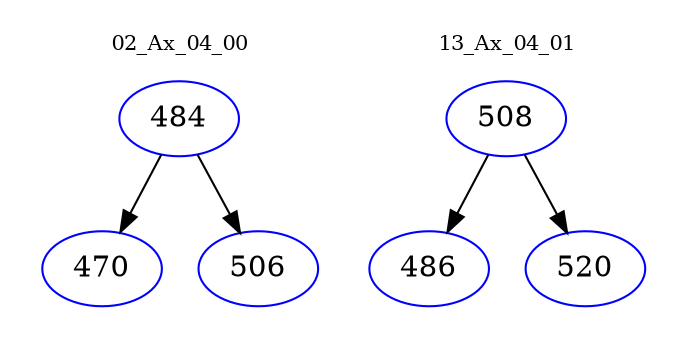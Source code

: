 digraph{
subgraph cluster_0 {
color = white
label = "02_Ax_04_00";
fontsize=10;
T0_484 [label="484", color="blue"]
T0_484 -> T0_470 [color="black"]
T0_470 [label="470", color="blue"]
T0_484 -> T0_506 [color="black"]
T0_506 [label="506", color="blue"]
}
subgraph cluster_1 {
color = white
label = "13_Ax_04_01";
fontsize=10;
T1_508 [label="508", color="blue"]
T1_508 -> T1_486 [color="black"]
T1_486 [label="486", color="blue"]
T1_508 -> T1_520 [color="black"]
T1_520 [label="520", color="blue"]
}
}
